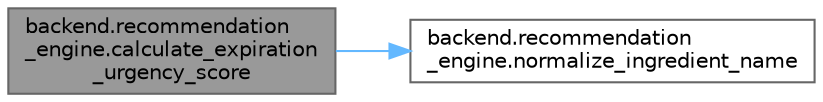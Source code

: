 digraph "backend.recommendation_engine.calculate_expiration_urgency_score"
{
 // LATEX_PDF_SIZE
  bgcolor="transparent";
  edge [fontname=Helvetica,fontsize=10,labelfontname=Helvetica,labelfontsize=10];
  node [fontname=Helvetica,fontsize=10,shape=box,height=0.2,width=0.4];
  rankdir="LR";
  Node1 [id="Node000001",label="backend.recommendation\l_engine.calculate_expiration\l_urgency_score",height=0.2,width=0.4,color="gray40", fillcolor="grey60", style="filled", fontcolor="black",tooltip=" "];
  Node1 -> Node2 [id="edge1_Node000001_Node000002",color="steelblue1",style="solid",tooltip=" "];
  Node2 [id="Node000002",label="backend.recommendation\l_engine.normalize_ingredient_name",height=0.2,width=0.4,color="grey40", fillcolor="white", style="filled",URL="$namespacebackend_1_1recommendation__engine.html#a95e034714924b40104e0d71376620392",tooltip=" "];
}
